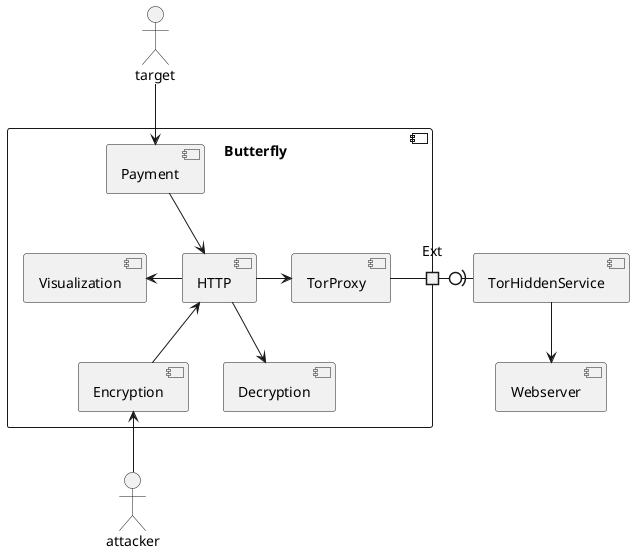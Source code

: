 @startuml

actor target
actor attacker

component Butterfly  as "                    Butterfly" {

component Encryption
component Decryption

component Payment
component Visualization
component HTTP
component TorProxy

portout Ext

attacker -u-> Encryption
Encryption -u-> HTTP

target -d-> Payment
Payment -d-> HTTP

HTTP -> TorProxy

HTTP -l-> Visualization

HTTP -d-> Decryption
}

component TorHiddenService
component Webserver

TorProxy -r- Ext
Ext -r0)- TorHiddenService

TorHiddenService -d-> Webserver

@enduml